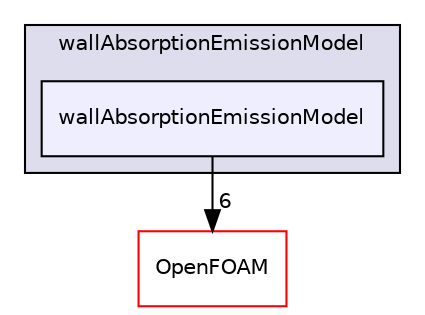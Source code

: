 digraph "src/thermophysicalModels/radiation/submodels/wallAbsorptionEmissionModel/wallAbsorptionEmissionModel" {
  bgcolor=transparent;
  compound=true
  node [ fontsize="10", fontname="Helvetica"];
  edge [ labelfontsize="10", labelfontname="Helvetica"];
  subgraph clusterdir_b525c3eb42e138dc1fd17faa338b1ebc {
    graph [ bgcolor="#ddddee", pencolor="black", label="wallAbsorptionEmissionModel" fontname="Helvetica", fontsize="10", URL="dir_b525c3eb42e138dc1fd17faa338b1ebc.html"]
  dir_bb9656656dad53dce946416d26f2bcdd [shape=box, label="wallAbsorptionEmissionModel", style="filled", fillcolor="#eeeeff", pencolor="black", URL="dir_bb9656656dad53dce946416d26f2bcdd.html"];
  }
  dir_c5473ff19b20e6ec4dfe5c310b3778a8 [shape=box label="OpenFOAM" color="red" URL="dir_c5473ff19b20e6ec4dfe5c310b3778a8.html"];
  dir_bb9656656dad53dce946416d26f2bcdd->dir_c5473ff19b20e6ec4dfe5c310b3778a8 [headlabel="6", labeldistance=1.5 headhref="dir_003774_002151.html"];
}
